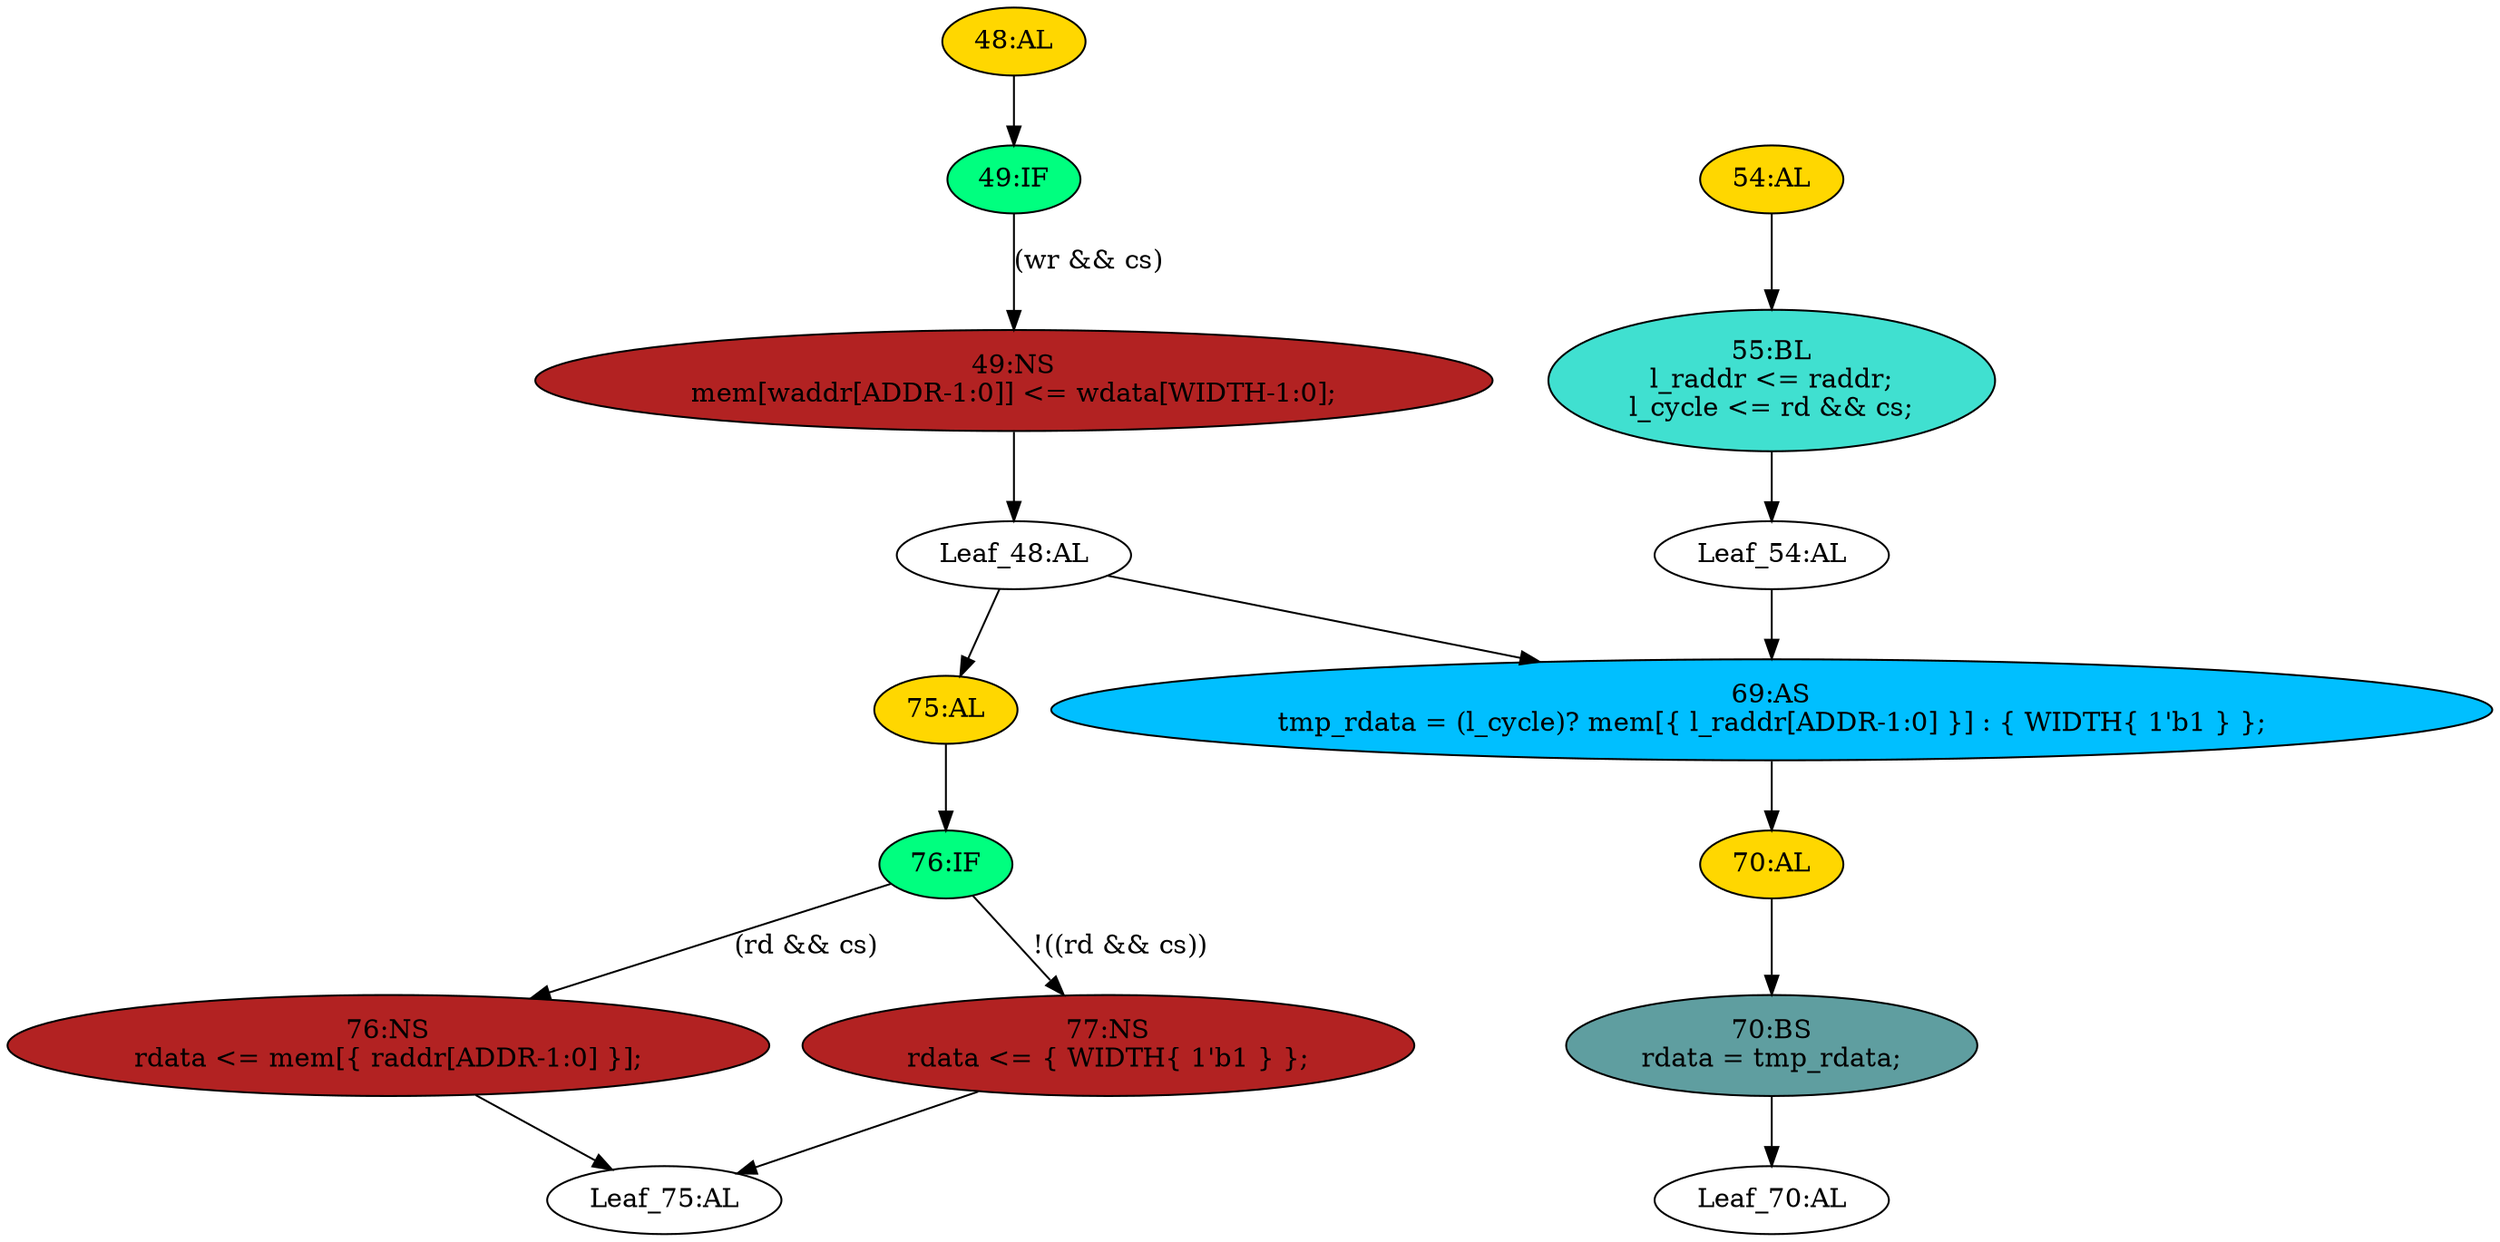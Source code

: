 strict digraph "compose( ,  )" {
	node [label="\N"];
	"48:AL"	 [ast="<pyverilog.vparser.ast.Always object at 0x7fbfca9dc290>",
		clk_sens=True,
		fillcolor=gold,
		label="48:AL",
		sens="['clk']",
		statements="[]",
		style=filled,
		typ=Always,
		use_var="['cs', 'wdata', 'wr']"];
	"49:IF"	 [ast="<pyverilog.vparser.ast.IfStatement object at 0x7fbfca5be1d0>",
		fillcolor=springgreen,
		label="49:IF",
		statements="[]",
		style=filled,
		typ=IfStatement];
	"48:AL" -> "49:IF"	 [cond="[]",
		lineno=None];
	"76:NS"	 [ast="<pyverilog.vparser.ast.NonblockingSubstitution object at 0x7fbfca993c90>",
		fillcolor=firebrick,
		label="76:NS
rdata <= mem[{ raddr[ADDR-1:0] }];",
		statements="[<pyverilog.vparser.ast.NonblockingSubstitution object at 0x7fbfca993c90>]",
		style=filled,
		typ=NonblockingSubstitution];
	"Leaf_75:AL"	 [def_var="['rdata']",
		label="Leaf_75:AL"];
	"76:NS" -> "Leaf_75:AL"	 [cond="[]",
		lineno=None];
	"49:NS"	 [ast="<pyverilog.vparser.ast.NonblockingSubstitution object at 0x7fbfca5be3d0>",
		fillcolor=firebrick,
		label="49:NS
mem[waddr[ADDR-1:0]] <= wdata[WIDTH-1:0];",
		statements="[<pyverilog.vparser.ast.NonblockingSubstitution object at 0x7fbfca5be3d0>]",
		style=filled,
		typ=NonblockingSubstitution];
	"Leaf_48:AL"	 [def_var="['mem']",
		label="Leaf_48:AL"];
	"49:NS" -> "Leaf_48:AL"	 [cond="[]",
		lineno=None];
	"75:AL"	 [ast="<pyverilog.vparser.ast.Always object at 0x7fbfca993850>",
		clk_sens=True,
		fillcolor=gold,
		label="75:AL",
		sens="['clk']",
		statements="[]",
		style=filled,
		typ=Always,
		use_var="['rd', 'cs', 'raddr', 'mem']"];
	"Leaf_48:AL" -> "75:AL";
	"69:AS"	 [ast="<pyverilog.vparser.ast.Assign object at 0x7fbfca993290>",
		def_var="['tmp_rdata']",
		fillcolor=deepskyblue,
		label="69:AS
tmp_rdata = (l_cycle)? mem[{ l_raddr[ADDR-1:0] }] : { WIDTH{ 1'b1 } };",
		statements="[]",
		style=filled,
		typ=Assign,
		use_var="['l_cycle', 'mem', 'l_raddr', 'WIDTH']"];
	"Leaf_48:AL" -> "69:AS";
	"76:IF"	 [ast="<pyverilog.vparser.ast.IfStatement object at 0x7fbfca993cd0>",
		fillcolor=springgreen,
		label="76:IF",
		statements="[]",
		style=filled,
		typ=IfStatement];
	"76:IF" -> "76:NS"	 [cond="['rd', 'cs']",
		label="(rd && cs)",
		lineno=76];
	"77:NS"	 [ast="<pyverilog.vparser.ast.NonblockingSubstitution object at 0x7fbfca993f10>",
		fillcolor=firebrick,
		label="77:NS
rdata <= { WIDTH{ 1'b1 } };",
		statements="[<pyverilog.vparser.ast.NonblockingSubstitution object at 0x7fbfca993f10>]",
		style=filled,
		typ=NonblockingSubstitution];
	"76:IF" -> "77:NS"	 [cond="['rd', 'cs']",
		label="!((rd && cs))",
		lineno=76];
	"75:AL" -> "76:IF"	 [cond="[]",
		lineno=None];
	"Leaf_70:AL"	 [def_var="['rdata']",
		label="Leaf_70:AL"];
	"70:AL"	 [ast="<pyverilog.vparser.ast.Always object at 0x7fbfca9934d0>",
		clk_sens=False,
		fillcolor=gold,
		label="70:AL",
		sens="['tmp_rdata']",
		statements="[]",
		style=filled,
		typ=Always,
		use_var="['tmp_rdata']"];
	"69:AS" -> "70:AL";
	"Leaf_54:AL"	 [def_var="['l_cycle', 'l_raddr']",
		label="Leaf_54:AL"];
	"Leaf_54:AL" -> "69:AS";
	"54:AL"	 [ast="<pyverilog.vparser.ast.Always object at 0x7fbfca5be850>",
		clk_sens=True,
		fillcolor=gold,
		label="54:AL",
		sens="['clk']",
		statements="[]",
		style=filled,
		typ=Always,
		use_var="['rd', 'cs', 'raddr']"];
	"55:BL"	 [ast="<pyverilog.vparser.ast.Block object at 0x7fbfca5be890>",
		fillcolor=turquoise,
		label="55:BL
l_raddr <= raddr;
l_cycle <= rd && cs;",
		statements="[<pyverilog.vparser.ast.NonblockingSubstitution object at 0x7fbfca5be910>, <pyverilog.vparser.ast.NonblockingSubstitution object \
at 0x7fbfca5bead0>]",
		style=filled,
		typ=Block];
	"54:AL" -> "55:BL"	 [cond="[]",
		lineno=None];
	"70:BS"	 [ast="<pyverilog.vparser.ast.BlockingSubstitution object at 0x7fbfca9935d0>",
		fillcolor=cadetblue,
		label="70:BS
rdata = tmp_rdata;",
		statements="[<pyverilog.vparser.ast.BlockingSubstitution object at 0x7fbfca9935d0>]",
		style=filled,
		typ=BlockingSubstitution];
	"70:AL" -> "70:BS"	 [cond="[]",
		lineno=None];
	"49:IF" -> "49:NS"	 [cond="['wr', 'cs']",
		label="(wr && cs)",
		lineno=49];
	"55:BL" -> "Leaf_54:AL"	 [cond="[]",
		lineno=None];
	"77:NS" -> "Leaf_75:AL"	 [cond="[]",
		lineno=None];
	"70:BS" -> "Leaf_70:AL"	 [cond="[]",
		lineno=None];
}

